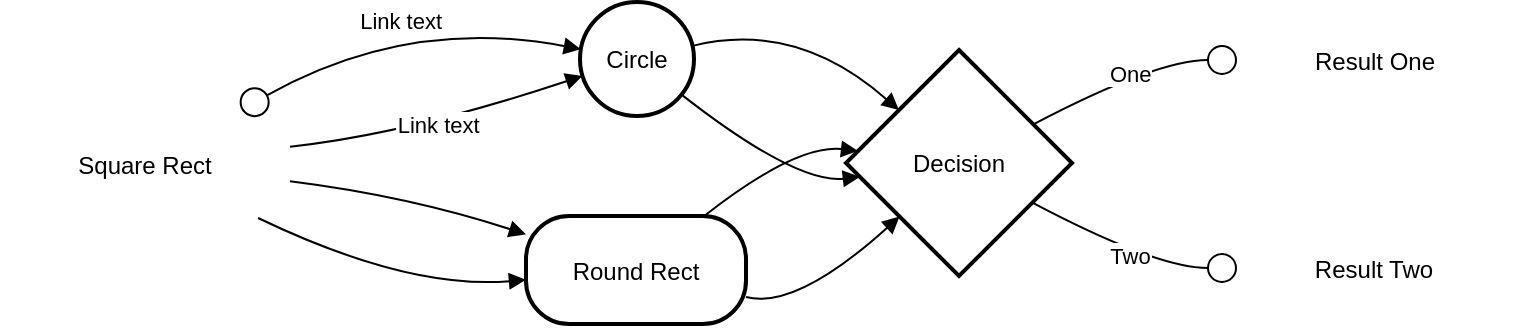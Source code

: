 <mxfile version="26.0.3">
  <diagram name="Page-1" id="C8DTk_yk90BtLDSD5Gg3">
    <mxGraphModel>
      <root>
        <mxCell id="0" />
        <mxCell id="1" parent="0" />
        <mxCell id="2" value="Square Rect" style="fillColor=none;strokeColor=none;" vertex="1" parent="1">
          <mxGeometry x="8" y="66" width="145" height="54" as="geometry" />
        </mxCell>
        <mxCell id="3" value="Circle" style="ellipse;aspect=fixed;strokeWidth=2;whiteSpace=wrap;" vertex="1" parent="1">
          <mxGeometry x="298" y="12" width="57" height="57" as="geometry" />
        </mxCell>
        <mxCell id="4" value="Round Rect" style="rounded=1;arcSize=40;strokeWidth=2" vertex="1" parent="1">
          <mxGeometry x="271" y="119" width="110" height="54" as="geometry" />
        </mxCell>
        <mxCell id="5" value="Decision" style="rhombus;strokeWidth=2;whiteSpace=wrap;" vertex="1" parent="1">
          <mxGeometry x="431" y="36" width="113" height="113" as="geometry" />
        </mxCell>
        <mxCell id="6" value="Result One" style="fillColor=none;strokeColor=none;" vertex="1" parent="1">
          <mxGeometry x="627" y="14" width="137" height="54" as="geometry" />
        </mxCell>
        <mxCell id="7" value="Result Two" style="fillColor=none;strokeColor=none;" vertex="1" parent="1">
          <mxGeometry x="627" y="118" width="136" height="54" as="geometry" />
        </mxCell>
        <mxCell id="8" value="Link text" style="curved=1;startArrow=circle;startFill=0;endArrow=block;exitX=0.83;exitY=0;entryX=-0.01;entryY=0.41;" edge="1" parent="1" source="2" target="3">
          <mxGeometry relative="1" as="geometry">
            <Array as="points">
              <mxPoint x="212" y="19" />
            </Array>
          </mxGeometry>
        </mxCell>
        <mxCell id="9" value="" style="curved=1;startArrow=none;endArrow=block;exitX=1;exitY=0.66;entryX=0;entryY=0.17;" edge="1" parent="1" source="2" target="4">
          <mxGeometry relative="1" as="geometry">
            <Array as="points">
              <mxPoint x="212" y="109" />
            </Array>
          </mxGeometry>
        </mxCell>
        <mxCell id="10" value="" style="curved=1;startArrow=none;endArrow=block;exitX=0.99;exitY=0.38;entryX=0;entryY=0.06;" edge="1" parent="1" source="3" target="5">
          <mxGeometry relative="1" as="geometry">
            <Array as="points">
              <mxPoint x="406" y="21" />
            </Array>
          </mxGeometry>
        </mxCell>
        <mxCell id="11" value="" style="curved=1;startArrow=none;endArrow=block;exitX=0.81;exitY=0;entryX=0;entryY=0.44;" edge="1" parent="1" source="4" target="5">
          <mxGeometry relative="1" as="geometry">
            <Array as="points">
              <mxPoint x="406" y="83" />
            </Array>
          </mxGeometry>
        </mxCell>
        <mxCell id="12" value="Link text" style="curved=1;startArrow=none;endArrow=block;exitX=1;exitY=0.34;entryX=-0.01;entryY=0.66;" edge="1" parent="1" source="2" target="3">
          <mxGeometry relative="1" as="geometry">
            <Array as="points">
              <mxPoint x="212" y="78" />
            </Array>
          </mxGeometry>
        </mxCell>
        <mxCell id="13" value="" style="curved=1;startArrow=none;endArrow=block;exitX=0.89;exitY=1;entryX=0;entryY=0.59;" edge="1" parent="1" source="2" target="4">
          <mxGeometry relative="1" as="geometry">
            <Array as="points">
              <mxPoint x="212" y="156" />
            </Array>
          </mxGeometry>
        </mxCell>
        <mxCell id="14" value="" style="curved=1;startArrow=none;endArrow=block;exitX=0.99;exitY=0.89;entryX=0;entryY=0.57;" edge="1" parent="1" source="3" target="5">
          <mxGeometry relative="1" as="geometry">
            <Array as="points">
              <mxPoint x="406" y="103" />
            </Array>
          </mxGeometry>
        </mxCell>
        <mxCell id="15" value="" style="curved=1;startArrow=none;endArrow=block;exitX=1;exitY=0.75;entryX=0;entryY=0.95;" edge="1" parent="1" source="4" target="5">
          <mxGeometry relative="1" as="geometry">
            <Array as="points">
              <mxPoint x="406" y="166" />
            </Array>
          </mxGeometry>
        </mxCell>
        <mxCell id="16" value="One" style="curved=1;startArrow=none;endArrow=circle;endFill=0;exitX=1;exitY=0.24;entryX=0;entryY=0.5;" edge="1" parent="1" source="5" target="6">
          <mxGeometry relative="1" as="geometry">
            <Array as="points">
              <mxPoint x="586" y="41" />
            </Array>
          </mxGeometry>
        </mxCell>
        <mxCell id="17" value="Two" style="curved=1;startArrow=none;endArrow=circle;endFill=0;exitX=1;exitY=0.77;entryX=0;entryY=0.5;" edge="1" parent="1" source="5" target="7">
          <mxGeometry relative="1" as="geometry">
            <Array as="points">
              <mxPoint x="586" y="145" />
            </Array>
          </mxGeometry>
        </mxCell>
      </root>
    </mxGraphModel>
  </diagram>
</mxfile>
